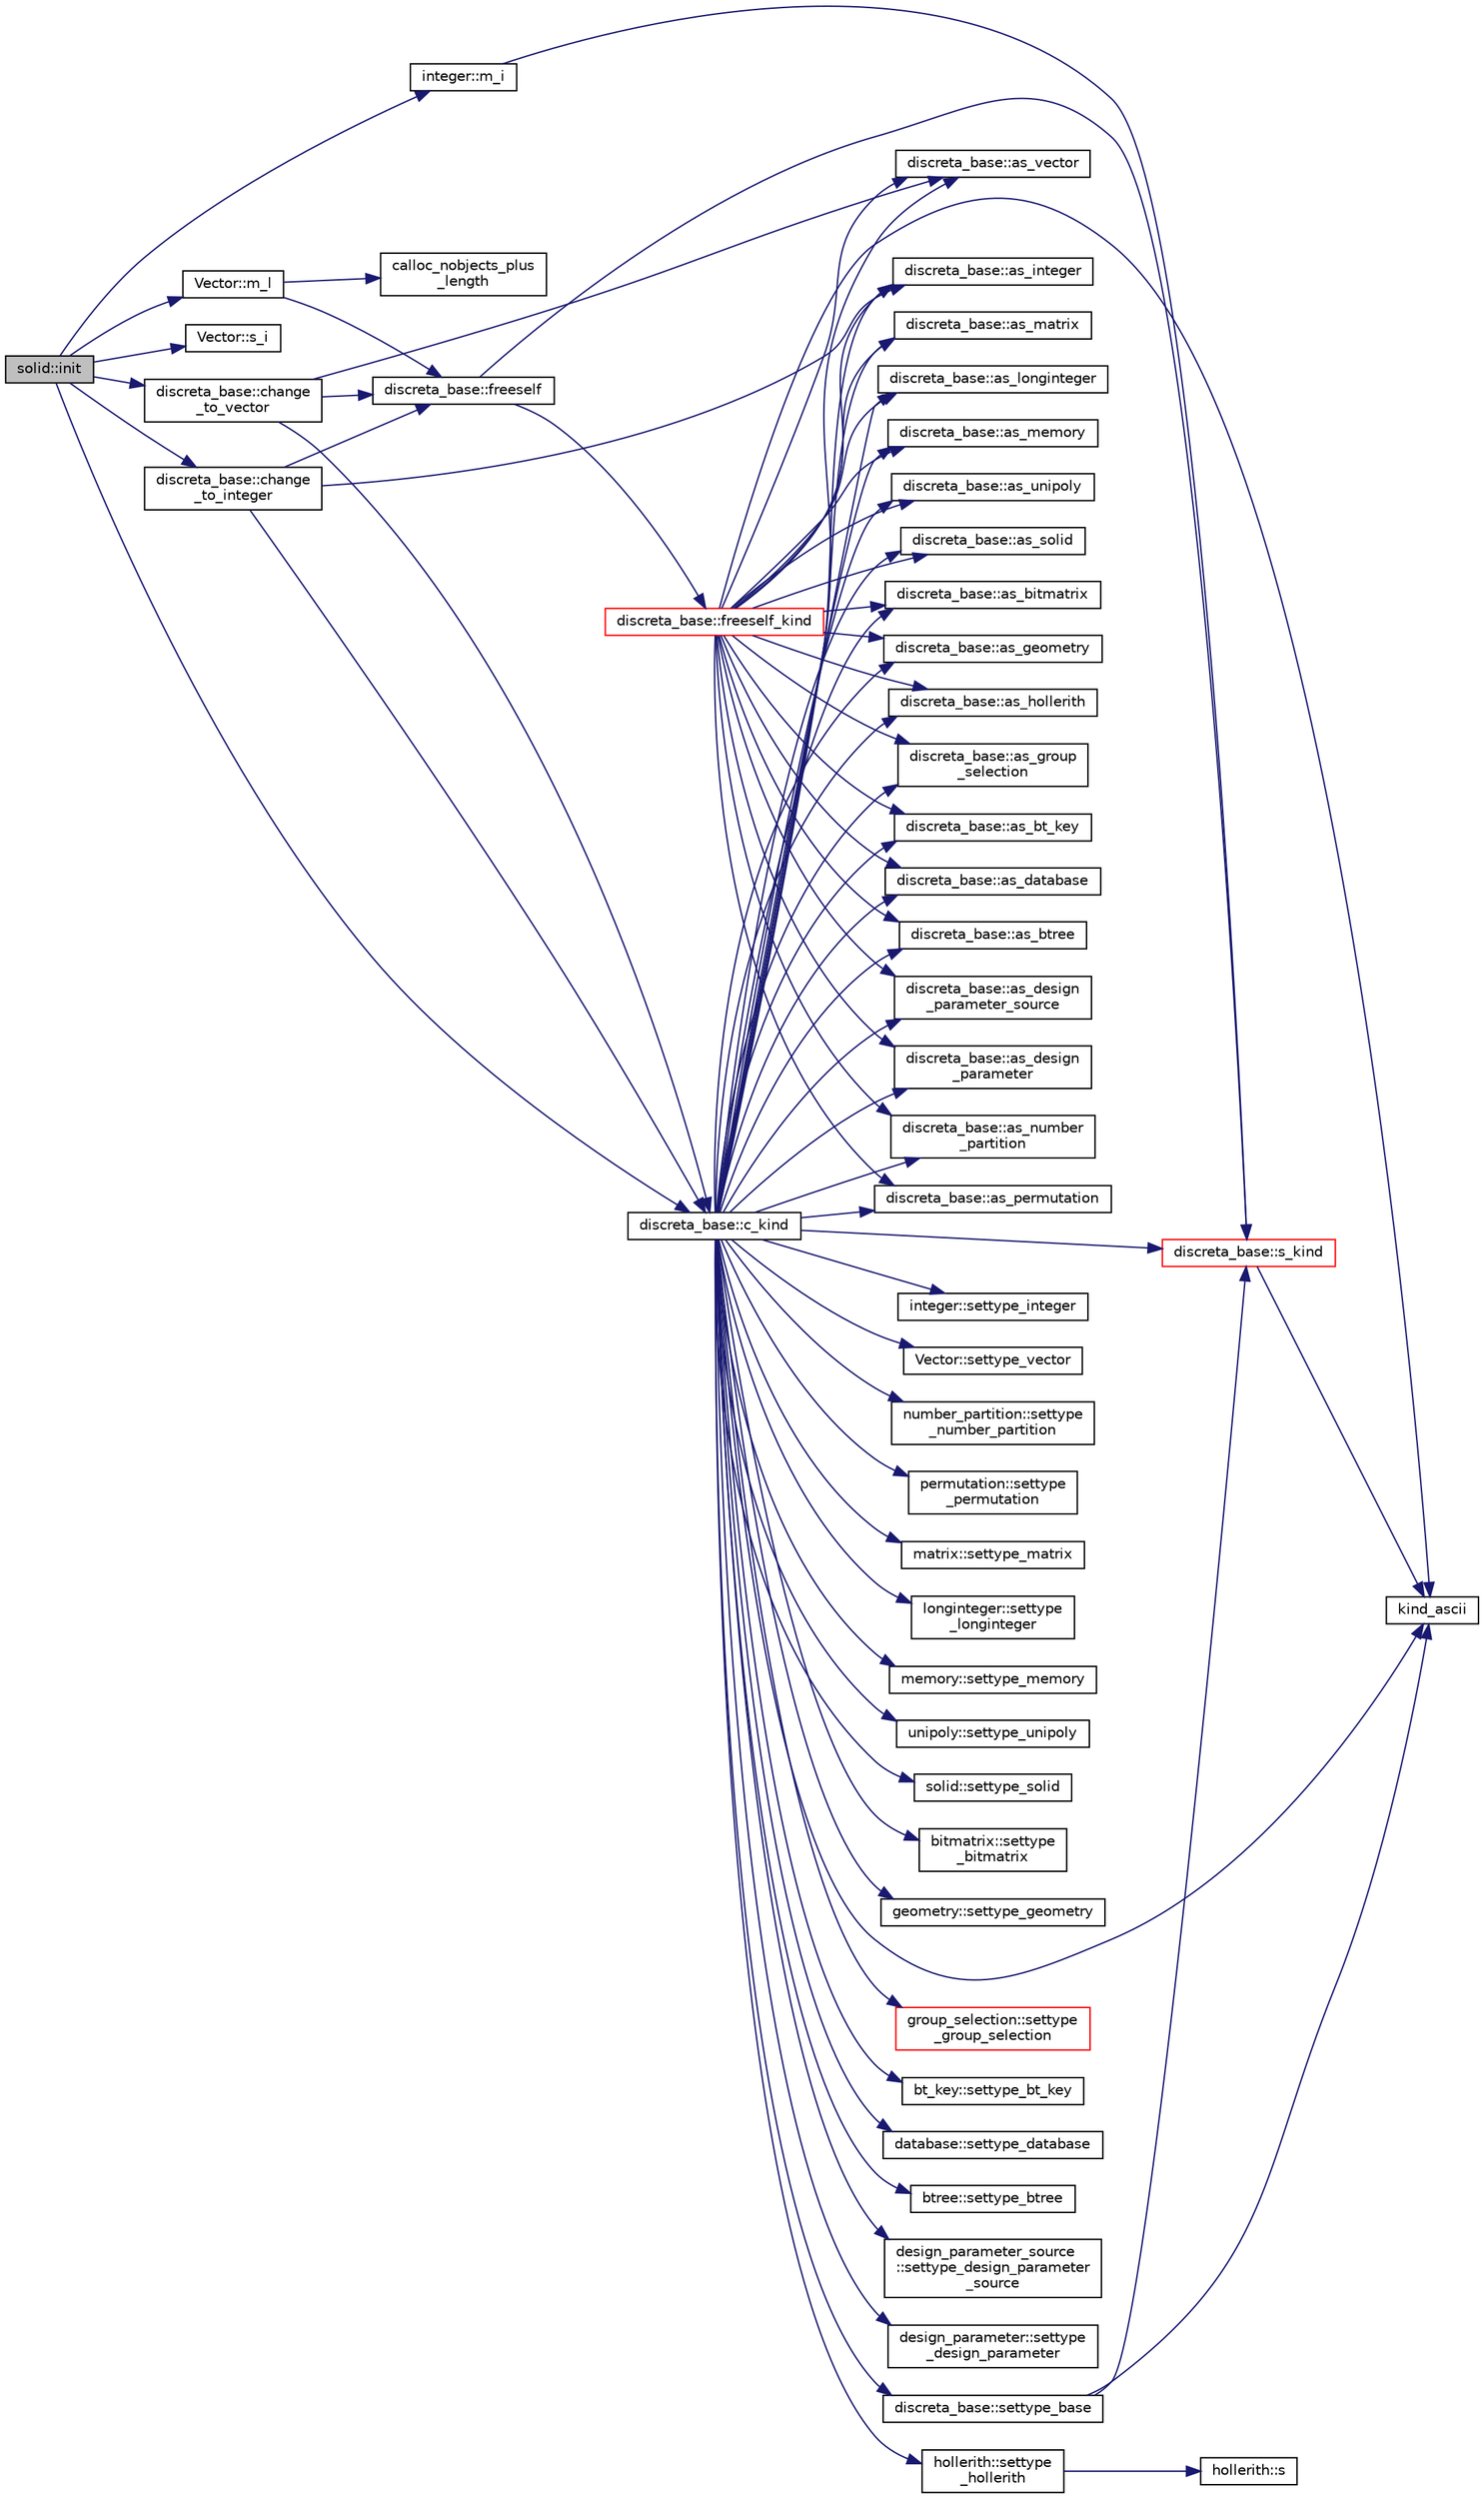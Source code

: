 digraph "solid::init"
{
  edge [fontname="Helvetica",fontsize="10",labelfontname="Helvetica",labelfontsize="10"];
  node [fontname="Helvetica",fontsize="10",shape=record];
  rankdir="LR";
  Node3040 [label="solid::init",height=0.2,width=0.4,color="black", fillcolor="grey75", style="filled", fontcolor="black"];
  Node3040 -> Node3041 [color="midnightblue",fontsize="10",style="solid",fontname="Helvetica"];
  Node3041 [label="Vector::m_l",height=0.2,width=0.4,color="black", fillcolor="white", style="filled",URL="$d5/db2/class_vector.html#a00f5520c2a6b4f5282a1a8bcf8ea74eb"];
  Node3041 -> Node3042 [color="midnightblue",fontsize="10",style="solid",fontname="Helvetica"];
  Node3042 [label="discreta_base::freeself",height=0.2,width=0.4,color="black", fillcolor="white", style="filled",URL="$d7/d71/classdiscreta__base.html#a9a3c9501a562293b5667c11b9174d6e5"];
  Node3042 -> Node3043 [color="midnightblue",fontsize="10",style="solid",fontname="Helvetica"];
  Node3043 [label="discreta_base::freeself_kind",height=0.2,width=0.4,color="red", fillcolor="white", style="filled",URL="$d7/d71/classdiscreta__base.html#a63a23ada2165b3838fab719ed458cec8"];
  Node3043 -> Node3051 [color="midnightblue",fontsize="10",style="solid",fontname="Helvetica"];
  Node3051 [label="discreta_base::as_integer",height=0.2,width=0.4,color="black", fillcolor="white", style="filled",URL="$d7/d71/classdiscreta__base.html#a00d7691eaf874fd283d942692fe8dd26"];
  Node3043 -> Node3053 [color="midnightblue",fontsize="10",style="solid",fontname="Helvetica"];
  Node3053 [label="discreta_base::as_vector",height=0.2,width=0.4,color="black", fillcolor="white", style="filled",URL="$d7/d71/classdiscreta__base.html#a7bdd6cae39c380b128ee9e17e42cf020"];
  Node3043 -> Node3056 [color="midnightblue",fontsize="10",style="solid",fontname="Helvetica"];
  Node3056 [label="discreta_base::as_number\l_partition",height=0.2,width=0.4,color="black", fillcolor="white", style="filled",URL="$d7/d71/classdiscreta__base.html#a307aa09de0e925d46697707968ffab00"];
  Node3043 -> Node3058 [color="midnightblue",fontsize="10",style="solid",fontname="Helvetica"];
  Node3058 [label="discreta_base::as_permutation",height=0.2,width=0.4,color="black", fillcolor="white", style="filled",URL="$d7/d71/classdiscreta__base.html#aa4e72f36a82984239b12ae831e131098"];
  Node3043 -> Node3060 [color="midnightblue",fontsize="10",style="solid",fontname="Helvetica"];
  Node3060 [label="discreta_base::as_matrix",height=0.2,width=0.4,color="black", fillcolor="white", style="filled",URL="$d7/d71/classdiscreta__base.html#ae4d7f56d917a4707b838fbffde6467ff"];
  Node3043 -> Node3063 [color="midnightblue",fontsize="10",style="solid",fontname="Helvetica"];
  Node3063 [label="discreta_base::as_longinteger",height=0.2,width=0.4,color="black", fillcolor="white", style="filled",URL="$d7/d71/classdiscreta__base.html#a20a094639eb711b10c8694c51937f7cd"];
  Node3043 -> Node3066 [color="midnightblue",fontsize="10",style="solid",fontname="Helvetica"];
  Node3066 [label="discreta_base::as_memory",height=0.2,width=0.4,color="black", fillcolor="white", style="filled",URL="$d7/d71/classdiscreta__base.html#ad94b2d7dce0cd4fa22db57f6e79c4bd2"];
  Node3043 -> Node3068 [color="midnightblue",fontsize="10",style="solid",fontname="Helvetica"];
  Node3068 [label="discreta_base::as_unipoly",height=0.2,width=0.4,color="black", fillcolor="white", style="filled",URL="$d7/d71/classdiscreta__base.html#ad50d8027f039fe5c2478cddb243adc9d"];
  Node3043 -> Node3070 [color="midnightblue",fontsize="10",style="solid",fontname="Helvetica"];
  Node3070 [label="discreta_base::as_solid",height=0.2,width=0.4,color="black", fillcolor="white", style="filled",URL="$d7/d71/classdiscreta__base.html#a1fc5f2b85ec97ab0a69dd64903c970a5"];
  Node3043 -> Node3072 [color="midnightblue",fontsize="10",style="solid",fontname="Helvetica"];
  Node3072 [label="discreta_base::as_bitmatrix",height=0.2,width=0.4,color="black", fillcolor="white", style="filled",URL="$d7/d71/classdiscreta__base.html#a071ad54ea8ef6c9d1d15f532e5a76df6"];
  Node3043 -> Node3074 [color="midnightblue",fontsize="10",style="solid",fontname="Helvetica"];
  Node3074 [label="discreta_base::as_geometry",height=0.2,width=0.4,color="black", fillcolor="white", style="filled",URL="$d7/d71/classdiscreta__base.html#a38fc7b4cdd830703e9d87354b79bc5c8"];
  Node3043 -> Node3076 [color="midnightblue",fontsize="10",style="solid",fontname="Helvetica"];
  Node3076 [label="discreta_base::as_hollerith",height=0.2,width=0.4,color="black", fillcolor="white", style="filled",URL="$d7/d71/classdiscreta__base.html#a3e66f82711f314710107e2f29e589690"];
  Node3043 -> Node3078 [color="midnightblue",fontsize="10",style="solid",fontname="Helvetica"];
  Node3078 [label="discreta_base::as_group\l_selection",height=0.2,width=0.4,color="black", fillcolor="white", style="filled",URL="$d7/d71/classdiscreta__base.html#aae1bac4883c567718bef9fb610abbdc8"];
  Node3043 -> Node3080 [color="midnightblue",fontsize="10",style="solid",fontname="Helvetica"];
  Node3080 [label="discreta_base::as_bt_key",height=0.2,width=0.4,color="black", fillcolor="white", style="filled",URL="$d7/d71/classdiscreta__base.html#a2734c6e08dca17cf6588bd5064ec1b9f"];
  Node3043 -> Node3082 [color="midnightblue",fontsize="10",style="solid",fontname="Helvetica"];
  Node3082 [label="discreta_base::as_database",height=0.2,width=0.4,color="black", fillcolor="white", style="filled",URL="$d7/d71/classdiscreta__base.html#ab055d39d58210a2b03ba3d33703b09a9"];
  Node3043 -> Node3084 [color="midnightblue",fontsize="10",style="solid",fontname="Helvetica"];
  Node3084 [label="discreta_base::as_btree",height=0.2,width=0.4,color="black", fillcolor="white", style="filled",URL="$d7/d71/classdiscreta__base.html#a78e76674cef2ec113c17989c11288778"];
  Node3043 -> Node3086 [color="midnightblue",fontsize="10",style="solid",fontname="Helvetica"];
  Node3086 [label="discreta_base::as_design\l_parameter_source",height=0.2,width=0.4,color="black", fillcolor="white", style="filled",URL="$d7/d71/classdiscreta__base.html#a59cbf837c6582ded5bc586265d13d81a"];
  Node3043 -> Node3088 [color="midnightblue",fontsize="10",style="solid",fontname="Helvetica"];
  Node3088 [label="discreta_base::as_design\l_parameter",height=0.2,width=0.4,color="black", fillcolor="white", style="filled",URL="$d7/d71/classdiscreta__base.html#aab24ff38ea1c5471ab3de42e014d0f2a"];
  Node3043 -> Node3047 [color="midnightblue",fontsize="10",style="solid",fontname="Helvetica"];
  Node3047 [label="kind_ascii",height=0.2,width=0.4,color="black", fillcolor="white", style="filled",URL="$d9/d60/discreta_8h.html#ad0ce825a9f29bc6cec27e1b64cfe27bf"];
  Node3042 -> Node3045 [color="midnightblue",fontsize="10",style="solid",fontname="Helvetica"];
  Node3045 [label="discreta_base::s_kind",height=0.2,width=0.4,color="red", fillcolor="white", style="filled",URL="$d7/d71/classdiscreta__base.html#a8a830025c74adbbc3362418a7c2ba157"];
  Node3045 -> Node3047 [color="midnightblue",fontsize="10",style="solid",fontname="Helvetica"];
  Node3041 -> Node3090 [color="midnightblue",fontsize="10",style="solid",fontname="Helvetica"];
  Node3090 [label="calloc_nobjects_plus\l_length",height=0.2,width=0.4,color="black", fillcolor="white", style="filled",URL="$d9/d60/discreta_8h.html#a71599d54c8c17dfa065a363f5cdd0aa4"];
  Node3040 -> Node3091 [color="midnightblue",fontsize="10",style="solid",fontname="Helvetica"];
  Node3091 [label="discreta_base::c_kind",height=0.2,width=0.4,color="black", fillcolor="white", style="filled",URL="$d7/d71/classdiscreta__base.html#adc2ff61589c2d083688e7a43f333cb62"];
  Node3091 -> Node3092 [color="midnightblue",fontsize="10",style="solid",fontname="Helvetica"];
  Node3092 [label="discreta_base::settype_base",height=0.2,width=0.4,color="black", fillcolor="white", style="filled",URL="$d7/d71/classdiscreta__base.html#a4f42899a89447d1c3993ea07c38f8ad4"];
  Node3092 -> Node3045 [color="midnightblue",fontsize="10",style="solid",fontname="Helvetica"];
  Node3092 -> Node3047 [color="midnightblue",fontsize="10",style="solid",fontname="Helvetica"];
  Node3091 -> Node3051 [color="midnightblue",fontsize="10",style="solid",fontname="Helvetica"];
  Node3091 -> Node3093 [color="midnightblue",fontsize="10",style="solid",fontname="Helvetica"];
  Node3093 [label="integer::settype_integer",height=0.2,width=0.4,color="black", fillcolor="white", style="filled",URL="$d0/de5/classinteger.html#a6265c65ef311229acd513d748faba796"];
  Node3091 -> Node3053 [color="midnightblue",fontsize="10",style="solid",fontname="Helvetica"];
  Node3091 -> Node3094 [color="midnightblue",fontsize="10",style="solid",fontname="Helvetica"];
  Node3094 [label="Vector::settype_vector",height=0.2,width=0.4,color="black", fillcolor="white", style="filled",URL="$d5/db2/class_vector.html#a34e0d00b18c051f23904a8429fa6c8b4"];
  Node3091 -> Node3056 [color="midnightblue",fontsize="10",style="solid",fontname="Helvetica"];
  Node3091 -> Node3095 [color="midnightblue",fontsize="10",style="solid",fontname="Helvetica"];
  Node3095 [label="number_partition::settype\l_number_partition",height=0.2,width=0.4,color="black", fillcolor="white", style="filled",URL="$df/d50/classnumber__partition.html#a3aaec1b557758f643ffc8555bbc358be"];
  Node3091 -> Node3058 [color="midnightblue",fontsize="10",style="solid",fontname="Helvetica"];
  Node3091 -> Node3096 [color="midnightblue",fontsize="10",style="solid",fontname="Helvetica"];
  Node3096 [label="permutation::settype\l_permutation",height=0.2,width=0.4,color="black", fillcolor="white", style="filled",URL="$d0/d08/classpermutation.html#af1eea29f86195cede9562e444664c28c"];
  Node3091 -> Node3060 [color="midnightblue",fontsize="10",style="solid",fontname="Helvetica"];
  Node3091 -> Node3097 [color="midnightblue",fontsize="10",style="solid",fontname="Helvetica"];
  Node3097 [label="matrix::settype_matrix",height=0.2,width=0.4,color="black", fillcolor="white", style="filled",URL="$d1/d8d/classmatrix.html#a1780283a64a789e4084d792683d276bb"];
  Node3091 -> Node3063 [color="midnightblue",fontsize="10",style="solid",fontname="Helvetica"];
  Node3091 -> Node3098 [color="midnightblue",fontsize="10",style="solid",fontname="Helvetica"];
  Node3098 [label="longinteger::settype\l_longinteger",height=0.2,width=0.4,color="black", fillcolor="white", style="filled",URL="$d3/d71/classlonginteger.html#ae5f811ece8df31b9ff114368a18e1dc5"];
  Node3091 -> Node3066 [color="midnightblue",fontsize="10",style="solid",fontname="Helvetica"];
  Node3091 -> Node3099 [color="midnightblue",fontsize="10",style="solid",fontname="Helvetica"];
  Node3099 [label="memory::settype_memory",height=0.2,width=0.4,color="black", fillcolor="white", style="filled",URL="$d8/d99/classmemory.html#a33aae277f9b8fe36b02e9d5da895451b"];
  Node3091 -> Node3068 [color="midnightblue",fontsize="10",style="solid",fontname="Helvetica"];
  Node3091 -> Node3100 [color="midnightblue",fontsize="10",style="solid",fontname="Helvetica"];
  Node3100 [label="unipoly::settype_unipoly",height=0.2,width=0.4,color="black", fillcolor="white", style="filled",URL="$d1/d89/classunipoly.html#a8db854fcc85c5e1150b1f1b1c005c95b"];
  Node3091 -> Node3070 [color="midnightblue",fontsize="10",style="solid",fontname="Helvetica"];
  Node3091 -> Node3101 [color="midnightblue",fontsize="10",style="solid",fontname="Helvetica"];
  Node3101 [label="solid::settype_solid",height=0.2,width=0.4,color="black", fillcolor="white", style="filled",URL="$d8/def/classsolid.html#a775bd4821f75a8aee4ea3d4335ff90e0"];
  Node3091 -> Node3072 [color="midnightblue",fontsize="10",style="solid",fontname="Helvetica"];
  Node3091 -> Node3102 [color="midnightblue",fontsize="10",style="solid",fontname="Helvetica"];
  Node3102 [label="bitmatrix::settype\l_bitmatrix",height=0.2,width=0.4,color="black", fillcolor="white", style="filled",URL="$de/dc8/classbitmatrix.html#acb571d947f9526665ebbdc0ce3e2a973"];
  Node3091 -> Node3074 [color="midnightblue",fontsize="10",style="solid",fontname="Helvetica"];
  Node3091 -> Node3103 [color="midnightblue",fontsize="10",style="solid",fontname="Helvetica"];
  Node3103 [label="geometry::settype_geometry",height=0.2,width=0.4,color="black", fillcolor="white", style="filled",URL="$da/d44/classgeometry.html#ab4a336baba6a3f56f5ffa053a5be5ba7"];
  Node3091 -> Node3076 [color="midnightblue",fontsize="10",style="solid",fontname="Helvetica"];
  Node3091 -> Node3104 [color="midnightblue",fontsize="10",style="solid",fontname="Helvetica"];
  Node3104 [label="hollerith::settype\l_hollerith",height=0.2,width=0.4,color="black", fillcolor="white", style="filled",URL="$d8/d99/classhollerith.html#a23bbd4acfc88a0e90f1245f243f51f76"];
  Node3104 -> Node3105 [color="midnightblue",fontsize="10",style="solid",fontname="Helvetica"];
  Node3105 [label="hollerith::s",height=0.2,width=0.4,color="black", fillcolor="white", style="filled",URL="$d8/d99/classhollerith.html#af61fce2d06f211b25fe3838e4dfee77a"];
  Node3091 -> Node3078 [color="midnightblue",fontsize="10",style="solid",fontname="Helvetica"];
  Node3091 -> Node3106 [color="midnightblue",fontsize="10",style="solid",fontname="Helvetica"];
  Node3106 [label="group_selection::settype\l_group_selection",height=0.2,width=0.4,color="red", fillcolor="white", style="filled",URL="$d6/db0/classgroup__selection.html#a015ed73b7b8d784bedd4d11ac1fc0ec1"];
  Node3091 -> Node3080 [color="midnightblue",fontsize="10",style="solid",fontname="Helvetica"];
  Node3091 -> Node3109 [color="midnightblue",fontsize="10",style="solid",fontname="Helvetica"];
  Node3109 [label="bt_key::settype_bt_key",height=0.2,width=0.4,color="black", fillcolor="white", style="filled",URL="$d1/de5/classbt__key.html#a352bb10beb7c789d8d29373035824800"];
  Node3091 -> Node3082 [color="midnightblue",fontsize="10",style="solid",fontname="Helvetica"];
  Node3091 -> Node3110 [color="midnightblue",fontsize="10",style="solid",fontname="Helvetica"];
  Node3110 [label="database::settype_database",height=0.2,width=0.4,color="black", fillcolor="white", style="filled",URL="$db/d72/classdatabase.html#a014639aa001462e480eb1f3984839b72"];
  Node3091 -> Node3084 [color="midnightblue",fontsize="10",style="solid",fontname="Helvetica"];
  Node3091 -> Node3111 [color="midnightblue",fontsize="10",style="solid",fontname="Helvetica"];
  Node3111 [label="btree::settype_btree",height=0.2,width=0.4,color="black", fillcolor="white", style="filled",URL="$dd/db0/classbtree.html#a5a1b9773c848908a6050cc733d2d9780"];
  Node3091 -> Node3086 [color="midnightblue",fontsize="10",style="solid",fontname="Helvetica"];
  Node3091 -> Node3112 [color="midnightblue",fontsize="10",style="solid",fontname="Helvetica"];
  Node3112 [label="design_parameter_source\l::settype_design_parameter\l_source",height=0.2,width=0.4,color="black", fillcolor="white", style="filled",URL="$df/d4b/classdesign__parameter__source.html#a3af3b851df87bd1661fb9c9ce18822c8"];
  Node3091 -> Node3088 [color="midnightblue",fontsize="10",style="solid",fontname="Helvetica"];
  Node3091 -> Node3113 [color="midnightblue",fontsize="10",style="solid",fontname="Helvetica"];
  Node3113 [label="design_parameter::settype\l_design_parameter",height=0.2,width=0.4,color="black", fillcolor="white", style="filled",URL="$da/d94/classdesign__parameter.html#a8b19d277f2b7d09c2531a527dfc0359e"];
  Node3091 -> Node3047 [color="midnightblue",fontsize="10",style="solid",fontname="Helvetica"];
  Node3091 -> Node3045 [color="midnightblue",fontsize="10",style="solid",fontname="Helvetica"];
  Node3040 -> Node3108 [color="midnightblue",fontsize="10",style="solid",fontname="Helvetica"];
  Node3108 [label="Vector::s_i",height=0.2,width=0.4,color="black", fillcolor="white", style="filled",URL="$d5/db2/class_vector.html#a1c4fe1752523df8119f70dd550244871"];
  Node3040 -> Node3114 [color="midnightblue",fontsize="10",style="solid",fontname="Helvetica"];
  Node3114 [label="discreta_base::change\l_to_vector",height=0.2,width=0.4,color="black", fillcolor="white", style="filled",URL="$d7/d71/classdiscreta__base.html#a66186d19c55ad54af11e2a040a763c38"];
  Node3114 -> Node3042 [color="midnightblue",fontsize="10",style="solid",fontname="Helvetica"];
  Node3114 -> Node3091 [color="midnightblue",fontsize="10",style="solid",fontname="Helvetica"];
  Node3114 -> Node3053 [color="midnightblue",fontsize="10",style="solid",fontname="Helvetica"];
  Node3040 -> Node3115 [color="midnightblue",fontsize="10",style="solid",fontname="Helvetica"];
  Node3115 [label="discreta_base::change\l_to_integer",height=0.2,width=0.4,color="black", fillcolor="white", style="filled",URL="$d7/d71/classdiscreta__base.html#a58a5a5bd8f8e6f2dd7b4483b66dc7bb9"];
  Node3115 -> Node3042 [color="midnightblue",fontsize="10",style="solid",fontname="Helvetica"];
  Node3115 -> Node3091 [color="midnightblue",fontsize="10",style="solid",fontname="Helvetica"];
  Node3115 -> Node3051 [color="midnightblue",fontsize="10",style="solid",fontname="Helvetica"];
  Node3040 -> Node3116 [color="midnightblue",fontsize="10",style="solid",fontname="Helvetica"];
  Node3116 [label="integer::m_i",height=0.2,width=0.4,color="black", fillcolor="white", style="filled",URL="$d0/de5/classinteger.html#a869091f0a0f35f5354c8c4a70250e8a9"];
  Node3116 -> Node3045 [color="midnightblue",fontsize="10",style="solid",fontname="Helvetica"];
}
